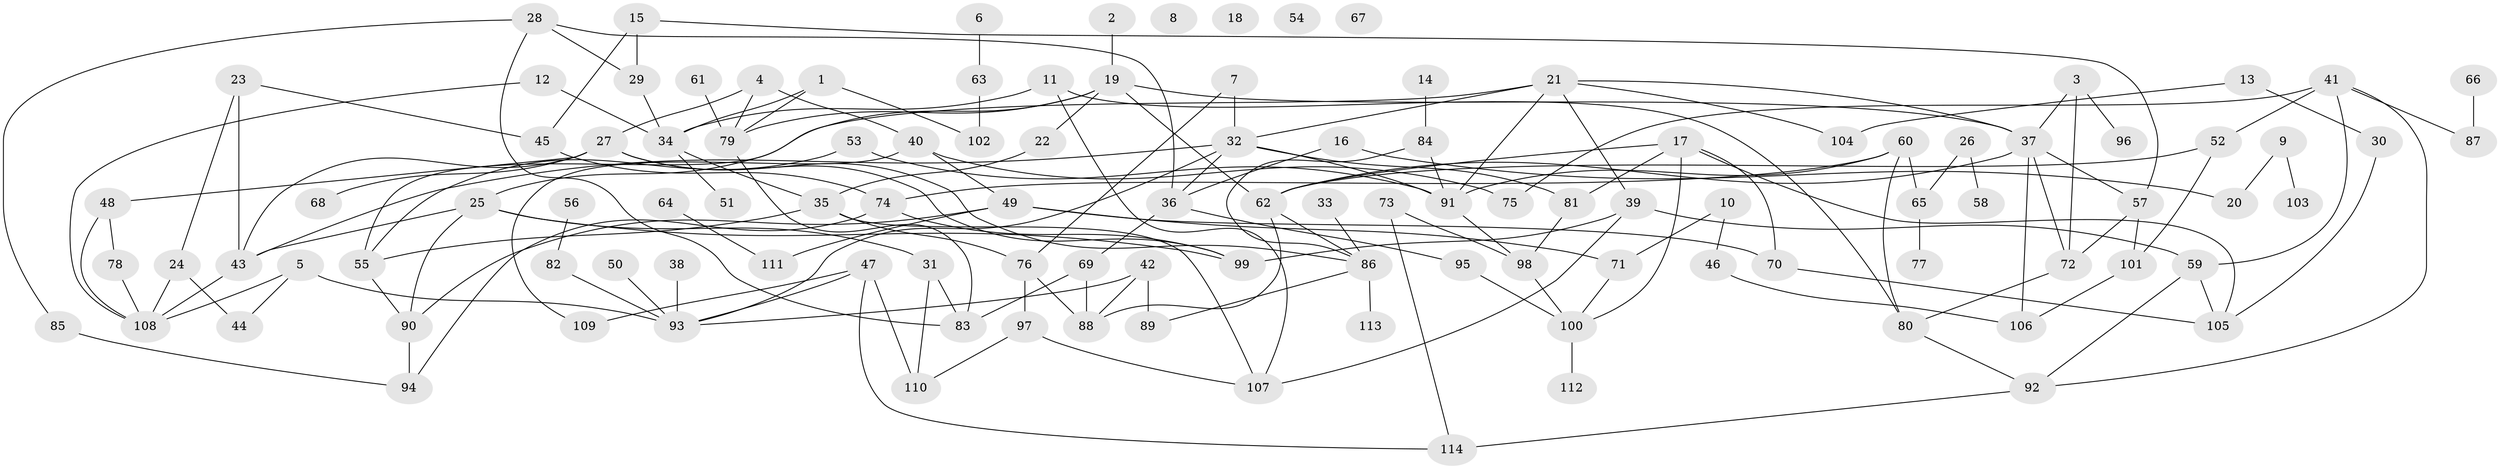 // coarse degree distribution, {1: 0.189873417721519, 2: 0.24050632911392406, 0: 0.05063291139240506, 4: 0.1518987341772152, 6: 0.0759493670886076, 3: 0.17721518987341772, 5: 0.05063291139240506, 8: 0.05063291139240506, 9: 0.012658227848101266}
// Generated by graph-tools (version 1.1) at 2025/44/03/04/25 21:44:11]
// undirected, 114 vertices, 171 edges
graph export_dot {
graph [start="1"]
  node [color=gray90,style=filled];
  1;
  2;
  3;
  4;
  5;
  6;
  7;
  8;
  9;
  10;
  11;
  12;
  13;
  14;
  15;
  16;
  17;
  18;
  19;
  20;
  21;
  22;
  23;
  24;
  25;
  26;
  27;
  28;
  29;
  30;
  31;
  32;
  33;
  34;
  35;
  36;
  37;
  38;
  39;
  40;
  41;
  42;
  43;
  44;
  45;
  46;
  47;
  48;
  49;
  50;
  51;
  52;
  53;
  54;
  55;
  56;
  57;
  58;
  59;
  60;
  61;
  62;
  63;
  64;
  65;
  66;
  67;
  68;
  69;
  70;
  71;
  72;
  73;
  74;
  75;
  76;
  77;
  78;
  79;
  80;
  81;
  82;
  83;
  84;
  85;
  86;
  87;
  88;
  89;
  90;
  91;
  92;
  93;
  94;
  95;
  96;
  97;
  98;
  99;
  100;
  101;
  102;
  103;
  104;
  105;
  106;
  107;
  108;
  109;
  110;
  111;
  112;
  113;
  114;
  1 -- 34;
  1 -- 79;
  1 -- 102;
  2 -- 19;
  3 -- 37;
  3 -- 72;
  3 -- 96;
  4 -- 27;
  4 -- 40;
  4 -- 79;
  5 -- 44;
  5 -- 93;
  5 -- 108;
  6 -- 63;
  7 -- 32;
  7 -- 76;
  9 -- 20;
  9 -- 103;
  10 -- 46;
  10 -- 71;
  11 -- 34;
  11 -- 80;
  11 -- 107;
  12 -- 34;
  12 -- 108;
  13 -- 30;
  13 -- 104;
  14 -- 84;
  15 -- 29;
  15 -- 45;
  15 -- 57;
  16 -- 20;
  16 -- 36;
  17 -- 62;
  17 -- 70;
  17 -- 81;
  17 -- 100;
  17 -- 105;
  19 -- 22;
  19 -- 25;
  19 -- 37;
  19 -- 62;
  19 -- 79;
  21 -- 32;
  21 -- 37;
  21 -- 39;
  21 -- 55;
  21 -- 91;
  21 -- 104;
  22 -- 35;
  23 -- 24;
  23 -- 43;
  23 -- 45;
  24 -- 44;
  24 -- 108;
  25 -- 31;
  25 -- 43;
  25 -- 90;
  25 -- 99;
  26 -- 58;
  26 -- 65;
  27 -- 43;
  27 -- 48;
  27 -- 68;
  27 -- 86;
  27 -- 99;
  28 -- 29;
  28 -- 36;
  28 -- 83;
  28 -- 85;
  29 -- 34;
  30 -- 105;
  31 -- 83;
  31 -- 110;
  32 -- 36;
  32 -- 43;
  32 -- 81;
  32 -- 91;
  32 -- 93;
  33 -- 86;
  34 -- 35;
  34 -- 51;
  35 -- 55;
  35 -- 76;
  35 -- 107;
  36 -- 69;
  36 -- 95;
  37 -- 57;
  37 -- 62;
  37 -- 72;
  37 -- 106;
  38 -- 93;
  39 -- 59;
  39 -- 99;
  39 -- 107;
  40 -- 49;
  40 -- 75;
  40 -- 109;
  41 -- 52;
  41 -- 59;
  41 -- 75;
  41 -- 87;
  41 -- 92;
  42 -- 88;
  42 -- 89;
  42 -- 93;
  43 -- 108;
  45 -- 74;
  46 -- 106;
  47 -- 93;
  47 -- 109;
  47 -- 110;
  47 -- 114;
  48 -- 78;
  48 -- 108;
  49 -- 70;
  49 -- 71;
  49 -- 90;
  49 -- 111;
  50 -- 93;
  52 -- 62;
  52 -- 101;
  53 -- 55;
  53 -- 91;
  55 -- 90;
  56 -- 82;
  57 -- 72;
  57 -- 101;
  59 -- 92;
  59 -- 105;
  60 -- 65;
  60 -- 74;
  60 -- 80;
  60 -- 91;
  61 -- 79;
  62 -- 86;
  62 -- 88;
  63 -- 102;
  64 -- 111;
  65 -- 77;
  66 -- 87;
  69 -- 83;
  69 -- 88;
  70 -- 105;
  71 -- 100;
  72 -- 80;
  73 -- 98;
  73 -- 114;
  74 -- 94;
  74 -- 99;
  76 -- 88;
  76 -- 97;
  78 -- 108;
  79 -- 83;
  80 -- 92;
  81 -- 98;
  82 -- 93;
  84 -- 86;
  84 -- 91;
  85 -- 94;
  86 -- 89;
  86 -- 113;
  90 -- 94;
  91 -- 98;
  92 -- 114;
  95 -- 100;
  97 -- 107;
  97 -- 110;
  98 -- 100;
  100 -- 112;
  101 -- 106;
}

